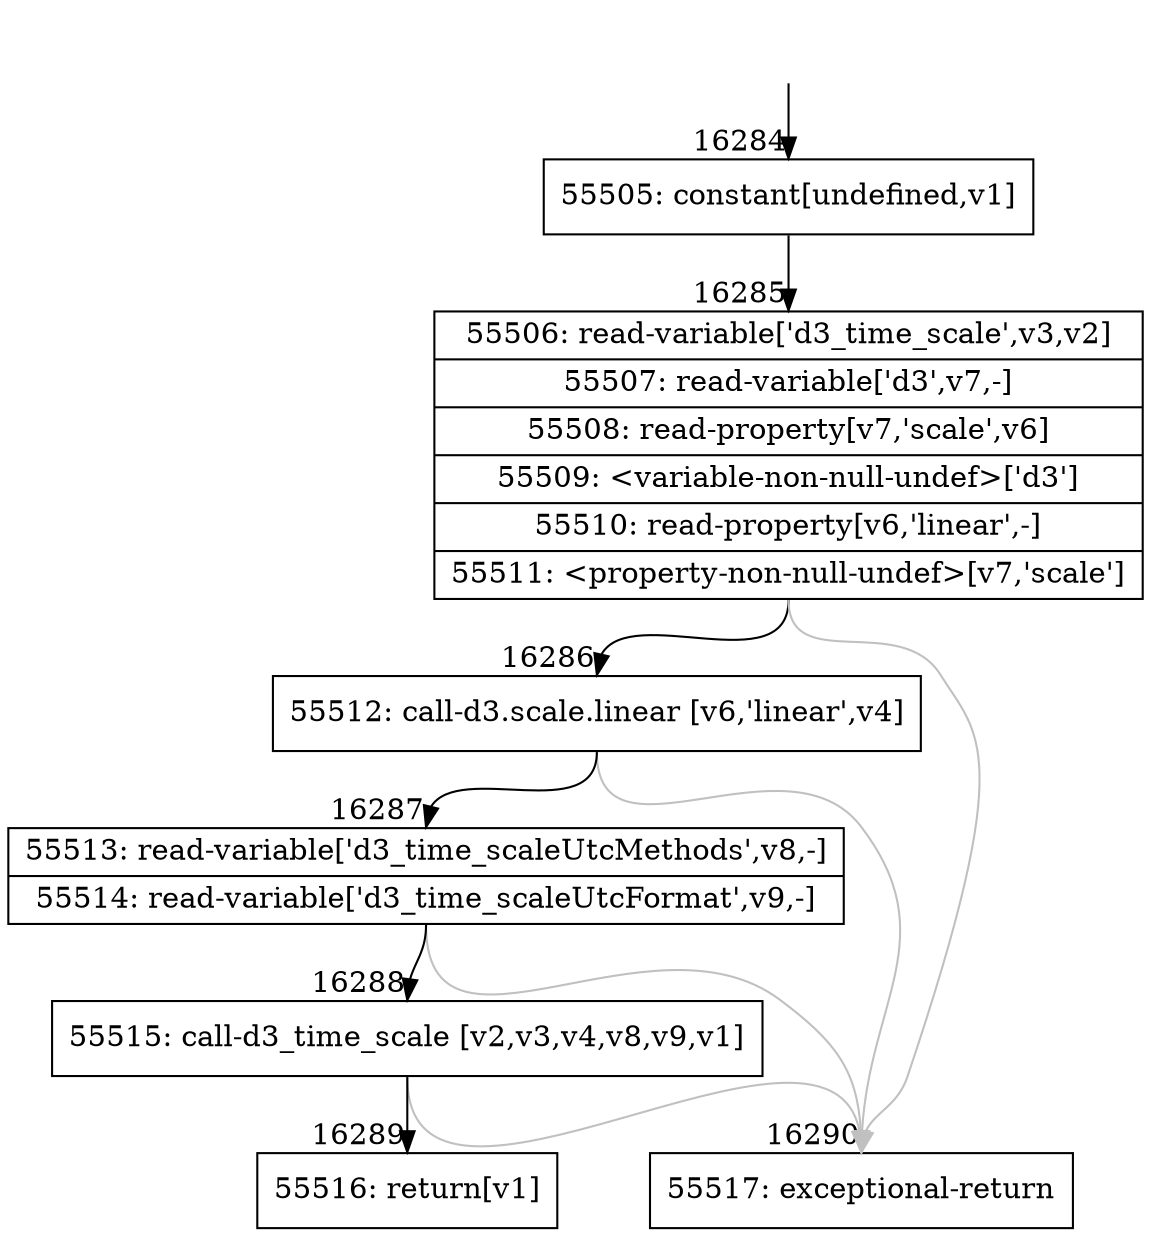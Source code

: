digraph {
rankdir="TD"
BB_entry1504[shape=none,label=""];
BB_entry1504 -> BB16284 [tailport=s, headport=n, headlabel="    16284"]
BB16284 [shape=record label="{55505: constant[undefined,v1]}" ] 
BB16284 -> BB16285 [tailport=s, headport=n, headlabel="      16285"]
BB16285 [shape=record label="{55506: read-variable['d3_time_scale',v3,v2]|55507: read-variable['d3',v7,-]|55508: read-property[v7,'scale',v6]|55509: \<variable-non-null-undef\>['d3']|55510: read-property[v6,'linear',-]|55511: \<property-non-null-undef\>[v7,'scale']}" ] 
BB16285 -> BB16286 [tailport=s, headport=n, headlabel="      16286"]
BB16285 -> BB16290 [tailport=s, headport=n, color=gray, headlabel="      16290"]
BB16286 [shape=record label="{55512: call-d3.scale.linear [v6,'linear',v4]}" ] 
BB16286 -> BB16287 [tailport=s, headport=n, headlabel="      16287"]
BB16286 -> BB16290 [tailport=s, headport=n, color=gray]
BB16287 [shape=record label="{55513: read-variable['d3_time_scaleUtcMethods',v8,-]|55514: read-variable['d3_time_scaleUtcFormat',v9,-]}" ] 
BB16287 -> BB16288 [tailport=s, headport=n, headlabel="      16288"]
BB16287 -> BB16290 [tailport=s, headport=n, color=gray]
BB16288 [shape=record label="{55515: call-d3_time_scale [v2,v3,v4,v8,v9,v1]}" ] 
BB16288 -> BB16289 [tailport=s, headport=n, headlabel="      16289"]
BB16288 -> BB16290 [tailport=s, headport=n, color=gray]
BB16289 [shape=record label="{55516: return[v1]}" ] 
BB16290 [shape=record label="{55517: exceptional-return}" ] 
//#$~ 9480
}
